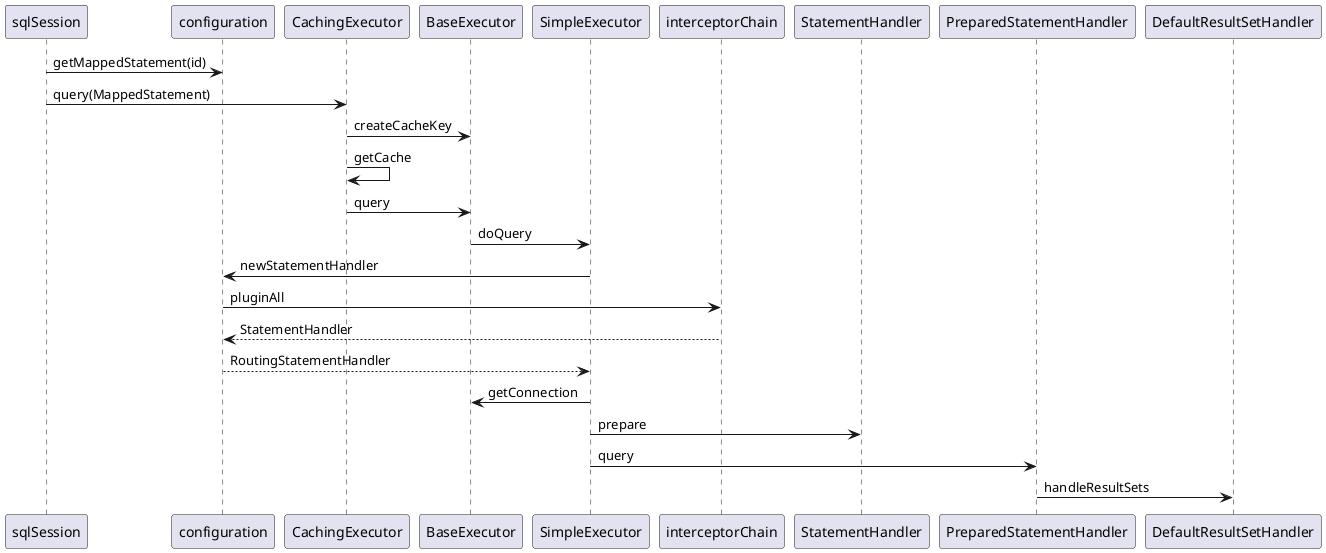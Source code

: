 @startuml
sqlSession -> configuration: getMappedStatement(id)
sqlSession -> CachingExecutor: query(MappedStatement)

CachingExecutor -> BaseExecutor: createCacheKey
CachingExecutor -> CachingExecutor: getCache
CachingExecutor -> BaseExecutor: query
BaseExecutor -> SimpleExecutor: doQuery
SimpleExecutor -> configuration: newStatementHandler
configuration -> interceptorChain: pluginAll
configuration <-- interceptorChain: StatementHandler
SimpleExecutor <-- configuration: RoutingStatementHandler
SimpleExecutor -> BaseExecutor: getConnection
SimpleExecutor -> StatementHandler: prepare
SimpleExecutor -> PreparedStatementHandler: query
PreparedStatementHandler -> DefaultResultSetHandler: handleResultSets


@enduml